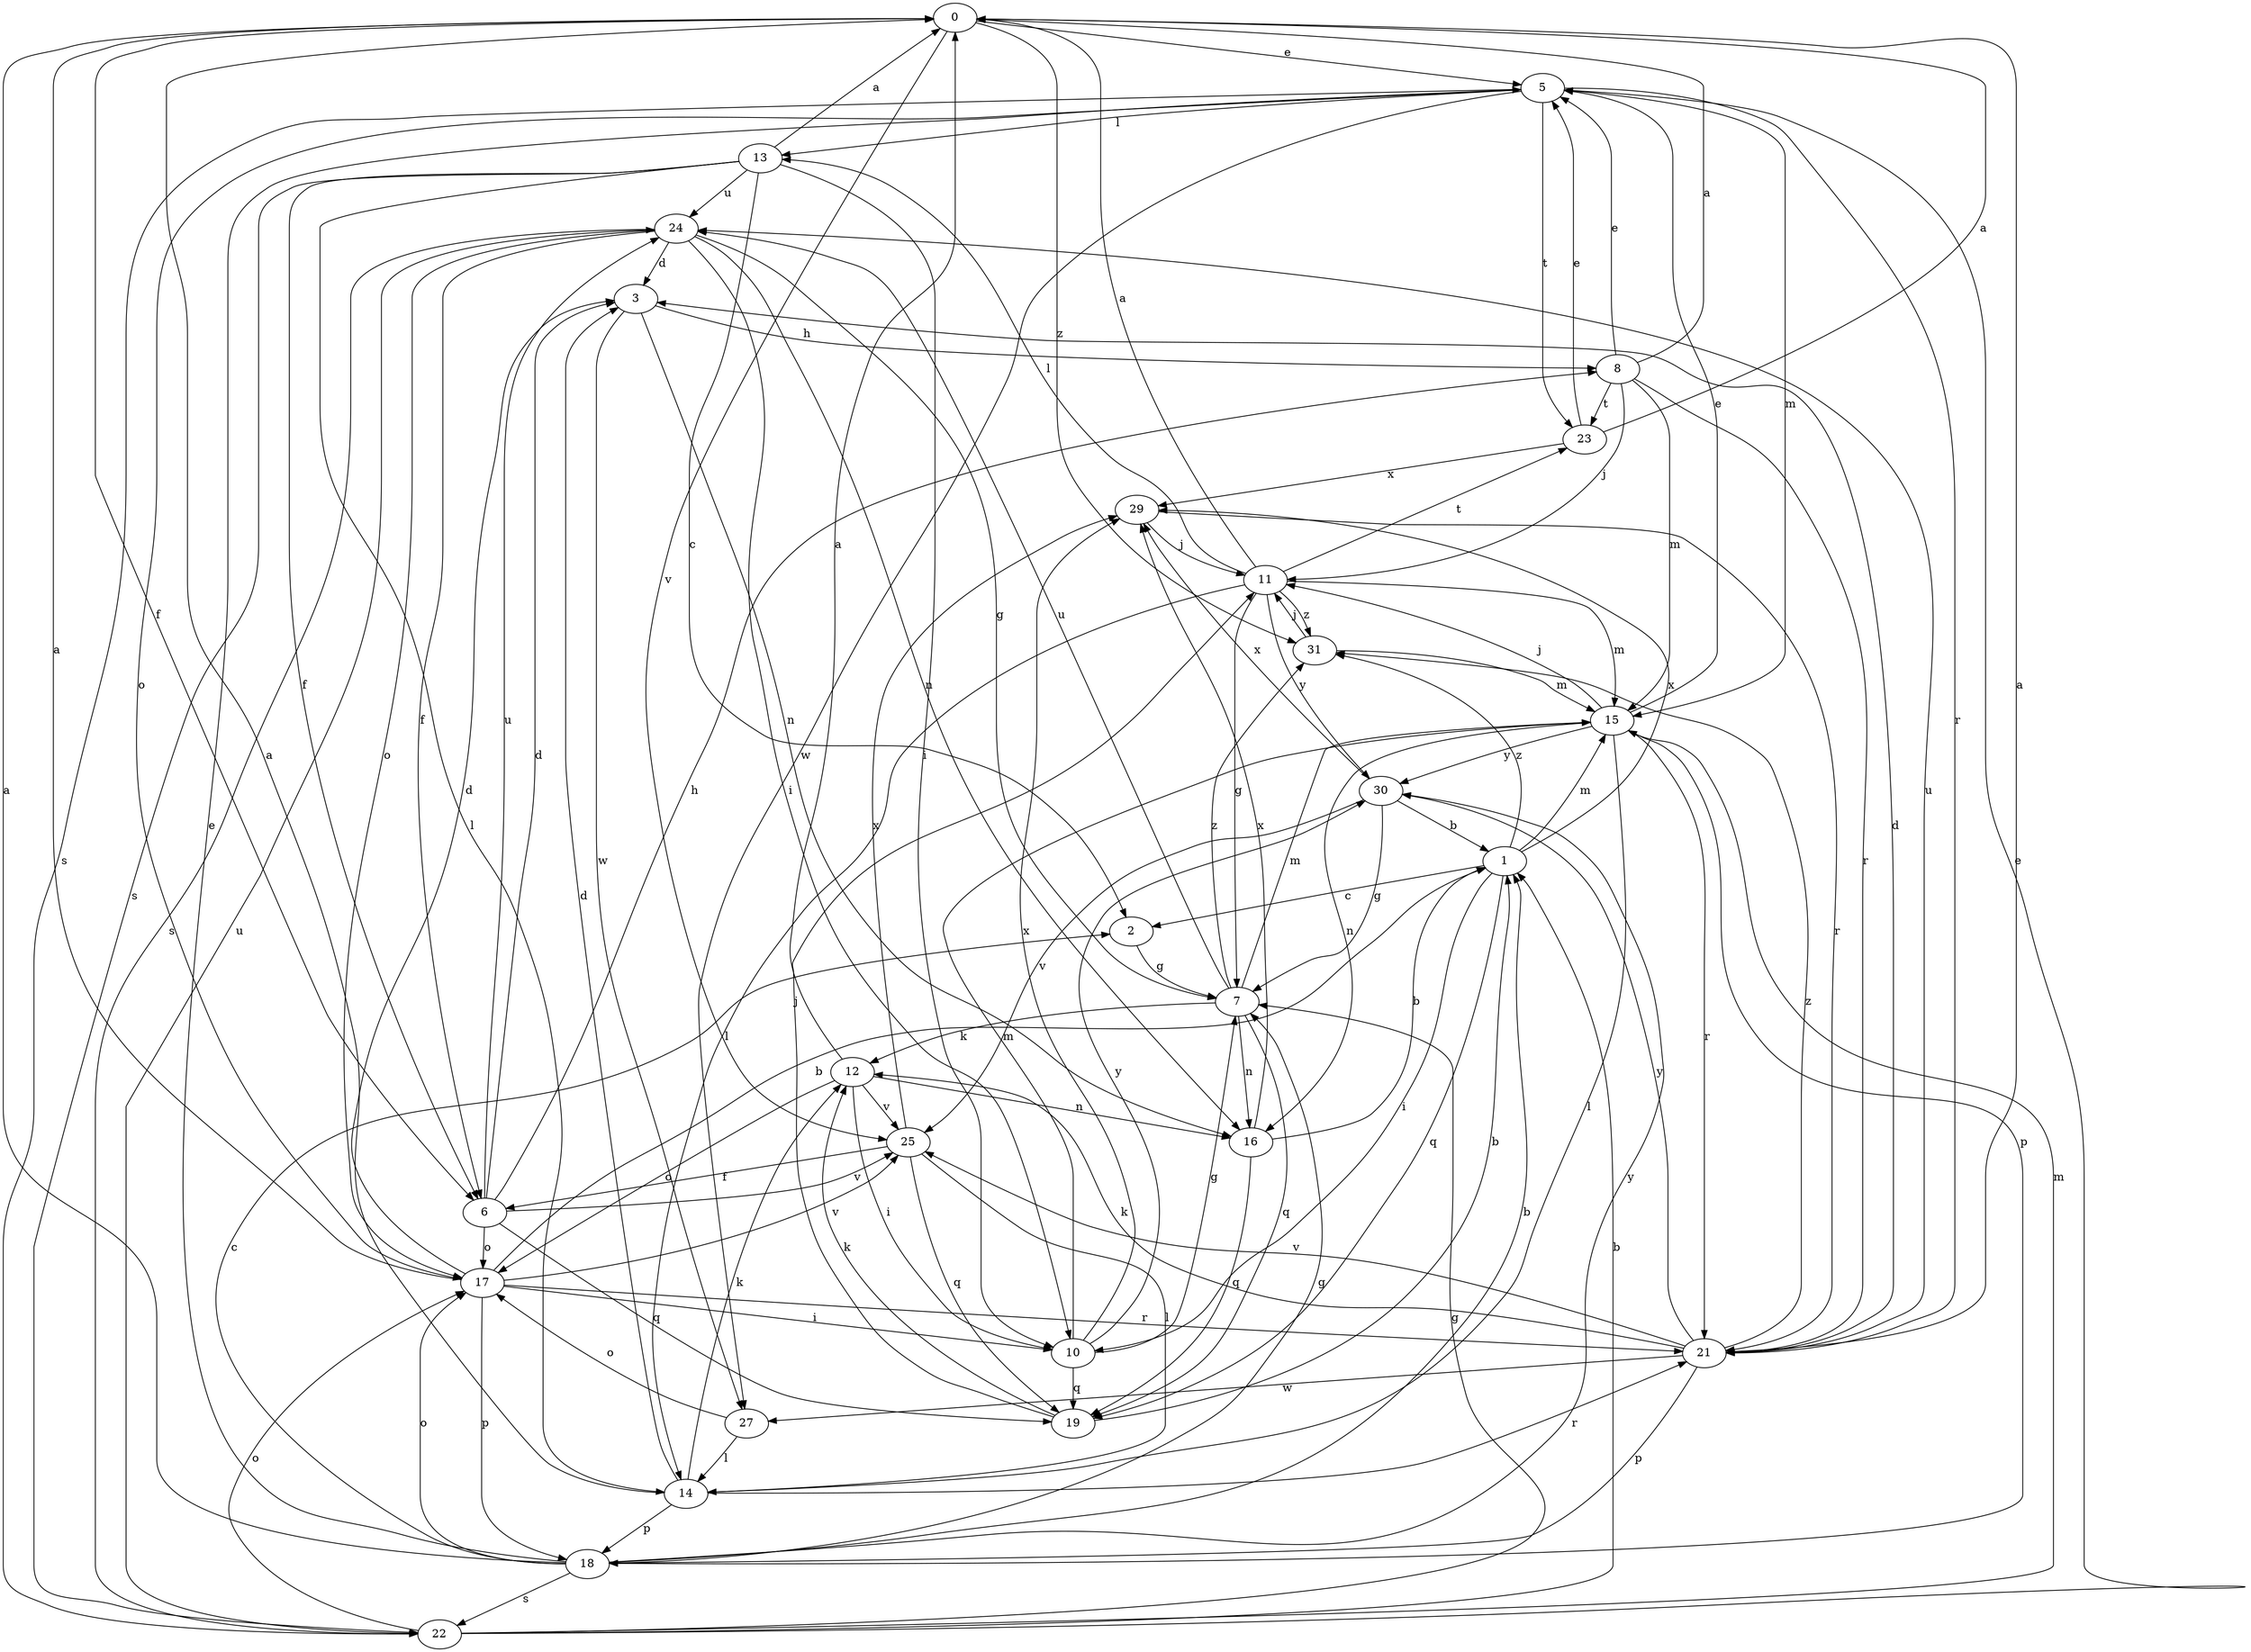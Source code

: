 strict digraph  {
0;
1;
2;
3;
5;
6;
7;
8;
10;
11;
12;
13;
14;
15;
16;
17;
18;
19;
21;
22;
23;
24;
25;
27;
29;
30;
31;
0 -> 5  [label=e];
0 -> 6  [label=f];
0 -> 25  [label=v];
0 -> 31  [label=z];
1 -> 2  [label=c];
1 -> 10  [label=i];
1 -> 15  [label=m];
1 -> 19  [label=q];
1 -> 29  [label=x];
1 -> 31  [label=z];
2 -> 7  [label=g];
3 -> 8  [label=h];
3 -> 16  [label=n];
3 -> 27  [label=w];
5 -> 13  [label=l];
5 -> 15  [label=m];
5 -> 17  [label=o];
5 -> 21  [label=r];
5 -> 22  [label=s];
5 -> 23  [label=t];
5 -> 27  [label=w];
6 -> 3  [label=d];
6 -> 8  [label=h];
6 -> 17  [label=o];
6 -> 19  [label=q];
6 -> 24  [label=u];
6 -> 25  [label=v];
7 -> 12  [label=k];
7 -> 15  [label=m];
7 -> 16  [label=n];
7 -> 19  [label=q];
7 -> 24  [label=u];
7 -> 31  [label=z];
8 -> 0  [label=a];
8 -> 5  [label=e];
8 -> 11  [label=j];
8 -> 15  [label=m];
8 -> 21  [label=r];
8 -> 23  [label=t];
10 -> 7  [label=g];
10 -> 15  [label=m];
10 -> 19  [label=q];
10 -> 29  [label=x];
10 -> 30  [label=y];
11 -> 0  [label=a];
11 -> 7  [label=g];
11 -> 13  [label=l];
11 -> 14  [label=l];
11 -> 15  [label=m];
11 -> 23  [label=t];
11 -> 30  [label=y];
11 -> 31  [label=z];
12 -> 0  [label=a];
12 -> 10  [label=i];
12 -> 16  [label=n];
12 -> 17  [label=o];
12 -> 25  [label=v];
13 -> 0  [label=a];
13 -> 2  [label=c];
13 -> 6  [label=f];
13 -> 10  [label=i];
13 -> 14  [label=l];
13 -> 22  [label=s];
13 -> 24  [label=u];
14 -> 0  [label=a];
14 -> 3  [label=d];
14 -> 12  [label=k];
14 -> 18  [label=p];
14 -> 21  [label=r];
15 -> 5  [label=e];
15 -> 11  [label=j];
15 -> 14  [label=l];
15 -> 16  [label=n];
15 -> 18  [label=p];
15 -> 21  [label=r];
15 -> 30  [label=y];
16 -> 1  [label=b];
16 -> 19  [label=q];
16 -> 29  [label=x];
17 -> 0  [label=a];
17 -> 1  [label=b];
17 -> 3  [label=d];
17 -> 10  [label=i];
17 -> 18  [label=p];
17 -> 21  [label=r];
17 -> 25  [label=v];
18 -> 0  [label=a];
18 -> 1  [label=b];
18 -> 2  [label=c];
18 -> 5  [label=e];
18 -> 7  [label=g];
18 -> 17  [label=o];
18 -> 22  [label=s];
18 -> 30  [label=y];
19 -> 1  [label=b];
19 -> 11  [label=j];
19 -> 12  [label=k];
21 -> 0  [label=a];
21 -> 3  [label=d];
21 -> 12  [label=k];
21 -> 18  [label=p];
21 -> 24  [label=u];
21 -> 25  [label=v];
21 -> 27  [label=w];
21 -> 30  [label=y];
21 -> 31  [label=z];
22 -> 1  [label=b];
22 -> 5  [label=e];
22 -> 7  [label=g];
22 -> 15  [label=m];
22 -> 17  [label=o];
22 -> 24  [label=u];
23 -> 0  [label=a];
23 -> 5  [label=e];
23 -> 29  [label=x];
24 -> 3  [label=d];
24 -> 6  [label=f];
24 -> 7  [label=g];
24 -> 10  [label=i];
24 -> 16  [label=n];
24 -> 17  [label=o];
24 -> 22  [label=s];
25 -> 6  [label=f];
25 -> 14  [label=l];
25 -> 19  [label=q];
25 -> 29  [label=x];
27 -> 14  [label=l];
27 -> 17  [label=o];
29 -> 11  [label=j];
29 -> 21  [label=r];
30 -> 1  [label=b];
30 -> 7  [label=g];
30 -> 25  [label=v];
30 -> 29  [label=x];
31 -> 11  [label=j];
31 -> 15  [label=m];
}
